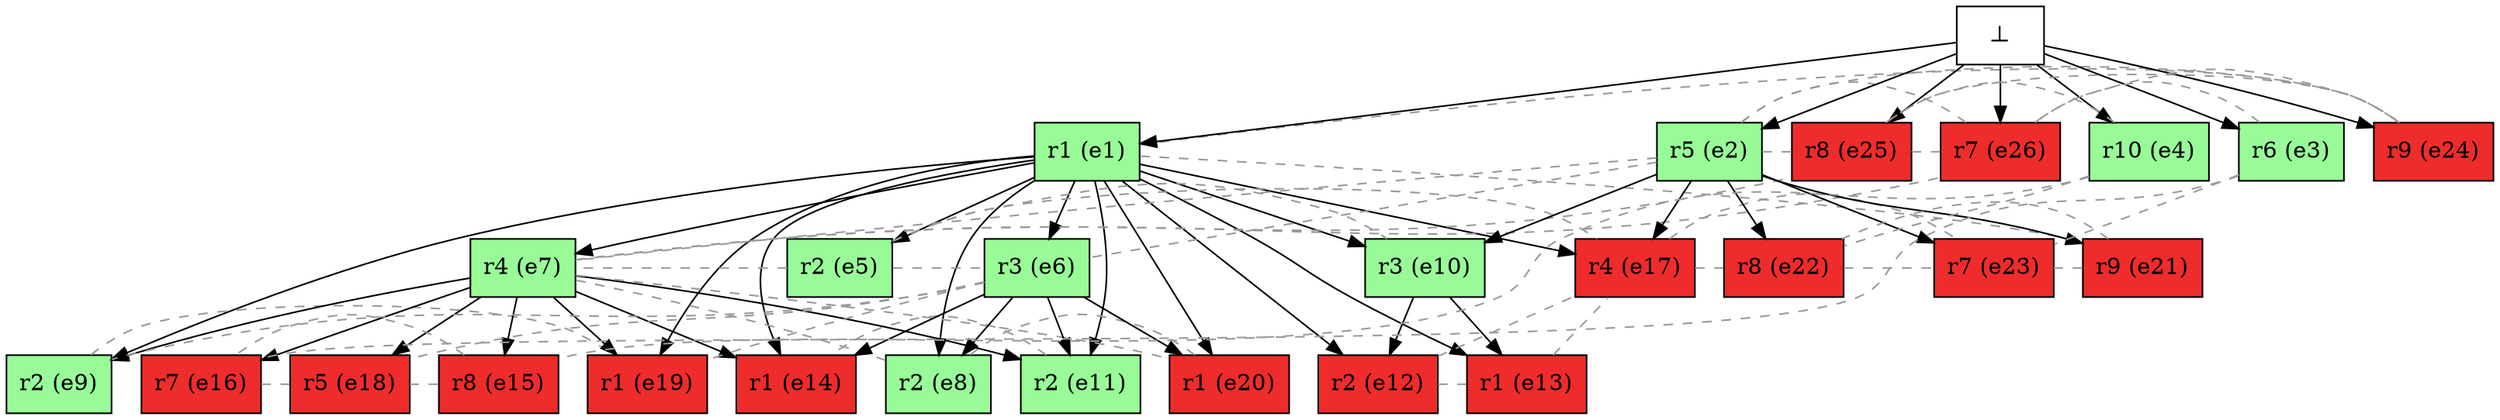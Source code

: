 digraph test {
  e1 -> e12;
  e1 -> e11;
  e1 -> e13;
  e1 -> e14;
  e1 -> e9;
  e1 -> e8;
  e1 -> e19;
  e1 -> e20;
  e1 -> e5;
  e1 -> e17;
  e1 -> e7;
  e1 -> e10;
  e1 -> e6;
  e2 -> e10;
  e2 -> e17;
  e2 -> e21;
  e2 -> e22;
  e2 -> e23;
  e6 -> e14;
  e6 -> e20;
  e6 -> e11;
  e6 -> e8;
  e7 -> e14;
  e7 -> e19;
  e7 -> e11;
  e7 -> e9;
  e7 -> e15;
  e7 -> e16;
  e7 -> e18;
  e10 -> e13;
  e10 -> e12;
  e0 -> e1;
  e0 -> e2;
  e0 -> e3;
  e0 -> e4;
  e0 -> e24;
  e0 -> e25;
  e0 -> e26;

//conflicts
  e1 -> e21 [arrowhead=none color=gray60 style=dashed constraint=false];
  e1 -> e24 [arrowhead=none color=gray60 style=dashed constraint=false];
  e2 -> e6 [arrowhead=none color=gray60 style=dashed constraint=false];
  e2 -> e7 [arrowhead=none color=gray60 style=dashed constraint=false];
  e2 -> e24 [arrowhead=none color=gray60 style=dashed constraint=false];
  e2 -> e25 [arrowhead=none color=gray60 style=dashed constraint=false];
  e2 -> e26 [arrowhead=none color=gray60 style=dashed constraint=false];
  e3 -> e16 [arrowhead=none color=gray60 style=dashed constraint=false];
  e3 -> e23 [arrowhead=none color=gray60 style=dashed constraint=false];
  e3 -> e26 [arrowhead=none color=gray60 style=dashed constraint=false];
  e4 -> e15 [arrowhead=none color=gray60 style=dashed constraint=false];
  e4 -> e22 [arrowhead=none color=gray60 style=dashed constraint=false];
  e4 -> e25 [arrowhead=none color=gray60 style=dashed constraint=false];
  e5 -> e6 [arrowhead=none color=gray60 style=dashed constraint=false];
  e5 -> e7 [arrowhead=none color=gray60 style=dashed constraint=false];
  e5 -> e10 [arrowhead=none color=gray60 style=dashed constraint=false];
  e5 -> e17 [arrowhead=none color=gray60 style=dashed constraint=false];
  e6 -> e9 [arrowhead=none color=gray60 style=dashed constraint=false];
  e6 -> e18 [arrowhead=none color=gray60 style=dashed constraint=false];
  e6 -> e19 [arrowhead=none color=gray60 style=dashed constraint=false];
  e7 -> e8 [arrowhead=none color=gray60 style=dashed constraint=false];
  e7 -> e20 [arrowhead=none color=gray60 style=dashed constraint=false];
  e7 -> e25 [arrowhead=none color=gray60 style=dashed constraint=false];
  e7 -> e26 [arrowhead=none color=gray60 style=dashed constraint=false];
  e8 -> e20 [arrowhead=none color=gray60 style=dashed constraint=false];
  e9 -> e19 [arrowhead=none color=gray60 style=dashed constraint=false];
  e11 -> e14 [arrowhead=none color=gray60 style=dashed constraint=false];
  e12 -> e13 [arrowhead=none color=gray60 style=dashed constraint=false];
  e12 -> e17 [arrowhead=none color=gray60 style=dashed constraint=false];
  e13 -> e17 [arrowhead=none color=gray60 style=dashed constraint=false];
  e15 -> e16 [arrowhead=none color=gray60 style=dashed constraint=false];
  e15 -> e18 [arrowhead=none color=gray60 style=dashed constraint=false];
  e16 -> e18 [arrowhead=none color=gray60 style=dashed constraint=false];
  e17 -> e22 [arrowhead=none color=gray60 style=dashed constraint=false];
  e17 -> e23 [arrowhead=none color=gray60 style=dashed constraint=false];
  e21 -> e22 [arrowhead=none color=gray60 style=dashed constraint=false];
  e21 -> e23 [arrowhead=none color=gray60 style=dashed constraint=false];
  e22 -> e23 [arrowhead=none color=gray60 style=dashed constraint=false];
  e24 -> e25 [arrowhead=none color=gray60 style=dashed constraint=false];
  e24 -> e26 [arrowhead=none color=gray60 style=dashed constraint=false];
  e25 -> e26 [arrowhead=none color=gray60 style=dashed constraint=false];

  e1 [fillcolor=palegreen label="r1 (e1)" shape=box style=filled];
  e2 [fillcolor=palegreen label="r5 (e2)" shape=box style=filled];
  e3 [fillcolor=palegreen label="r6 (e3)" shape=box style=filled];
  e4 [fillcolor=palegreen label="r10 (e4)" shape=box style=filled];
  e5 [fillcolor=palegreen label="r2 (e5)" shape=box style=filled];
  e6 [fillcolor=palegreen label="r3 (e6)" shape=box style=filled];
  e7 [fillcolor=palegreen label="r4 (e7)" shape=box style=filled];
  e8 [fillcolor=palegreen label="r2 (e8)" shape=box style=filled];
  e9 [fillcolor=palegreen label="r2 (e9)" shape=box style=filled];
  e10 [fillcolor=palegreen label="r3 (e10)" shape=box style=filled];
  e11 [fillcolor=palegreen label="r2 (e11)" shape=box style=filled];
  e12 [fillcolor=firebrick2 label="r2 (e12)" shape=box style=filled];
  e13 [fillcolor=firebrick2 label="r1 (e13)" shape=box style=filled];
  e14 [fillcolor=firebrick2 label="r1 (e14)" shape=box style=filled];
  e15 [fillcolor=firebrick2 label="r8 (e15)" shape=box style=filled];
  e16 [fillcolor=firebrick2 label="r7 (e16)" shape=box style=filled];
  e17 [fillcolor=firebrick2 label="r4 (e17)" shape=box style=filled];
  e18 [fillcolor=firebrick2 label="r5 (e18)" shape=box style=filled];
  e19 [fillcolor=firebrick2 label="r1 (e19)" shape=box style=filled];
  e20 [fillcolor=firebrick2 label="r1 (e20)" shape=box style=filled];
  e21 [fillcolor=firebrick2 label="r9 (e21)" shape=box style=filled];
  e22 [fillcolor=firebrick2 label="r8 (e22)" shape=box style=filled];
  e23 [fillcolor=firebrick2 label="r7 (e23)" shape=box style=filled];
  e24 [fillcolor=firebrick2 label="r9 (e24)" shape=box style=filled];
  e25 [fillcolor=firebrick2 label="r8 (e25)" shape=box style=filled];
  e26 [fillcolor=firebrick2 label="r7 (e26)" shape=box style=filled];
  e0 [fillcolor=white label="⊥" shape=box style=filled];
}
